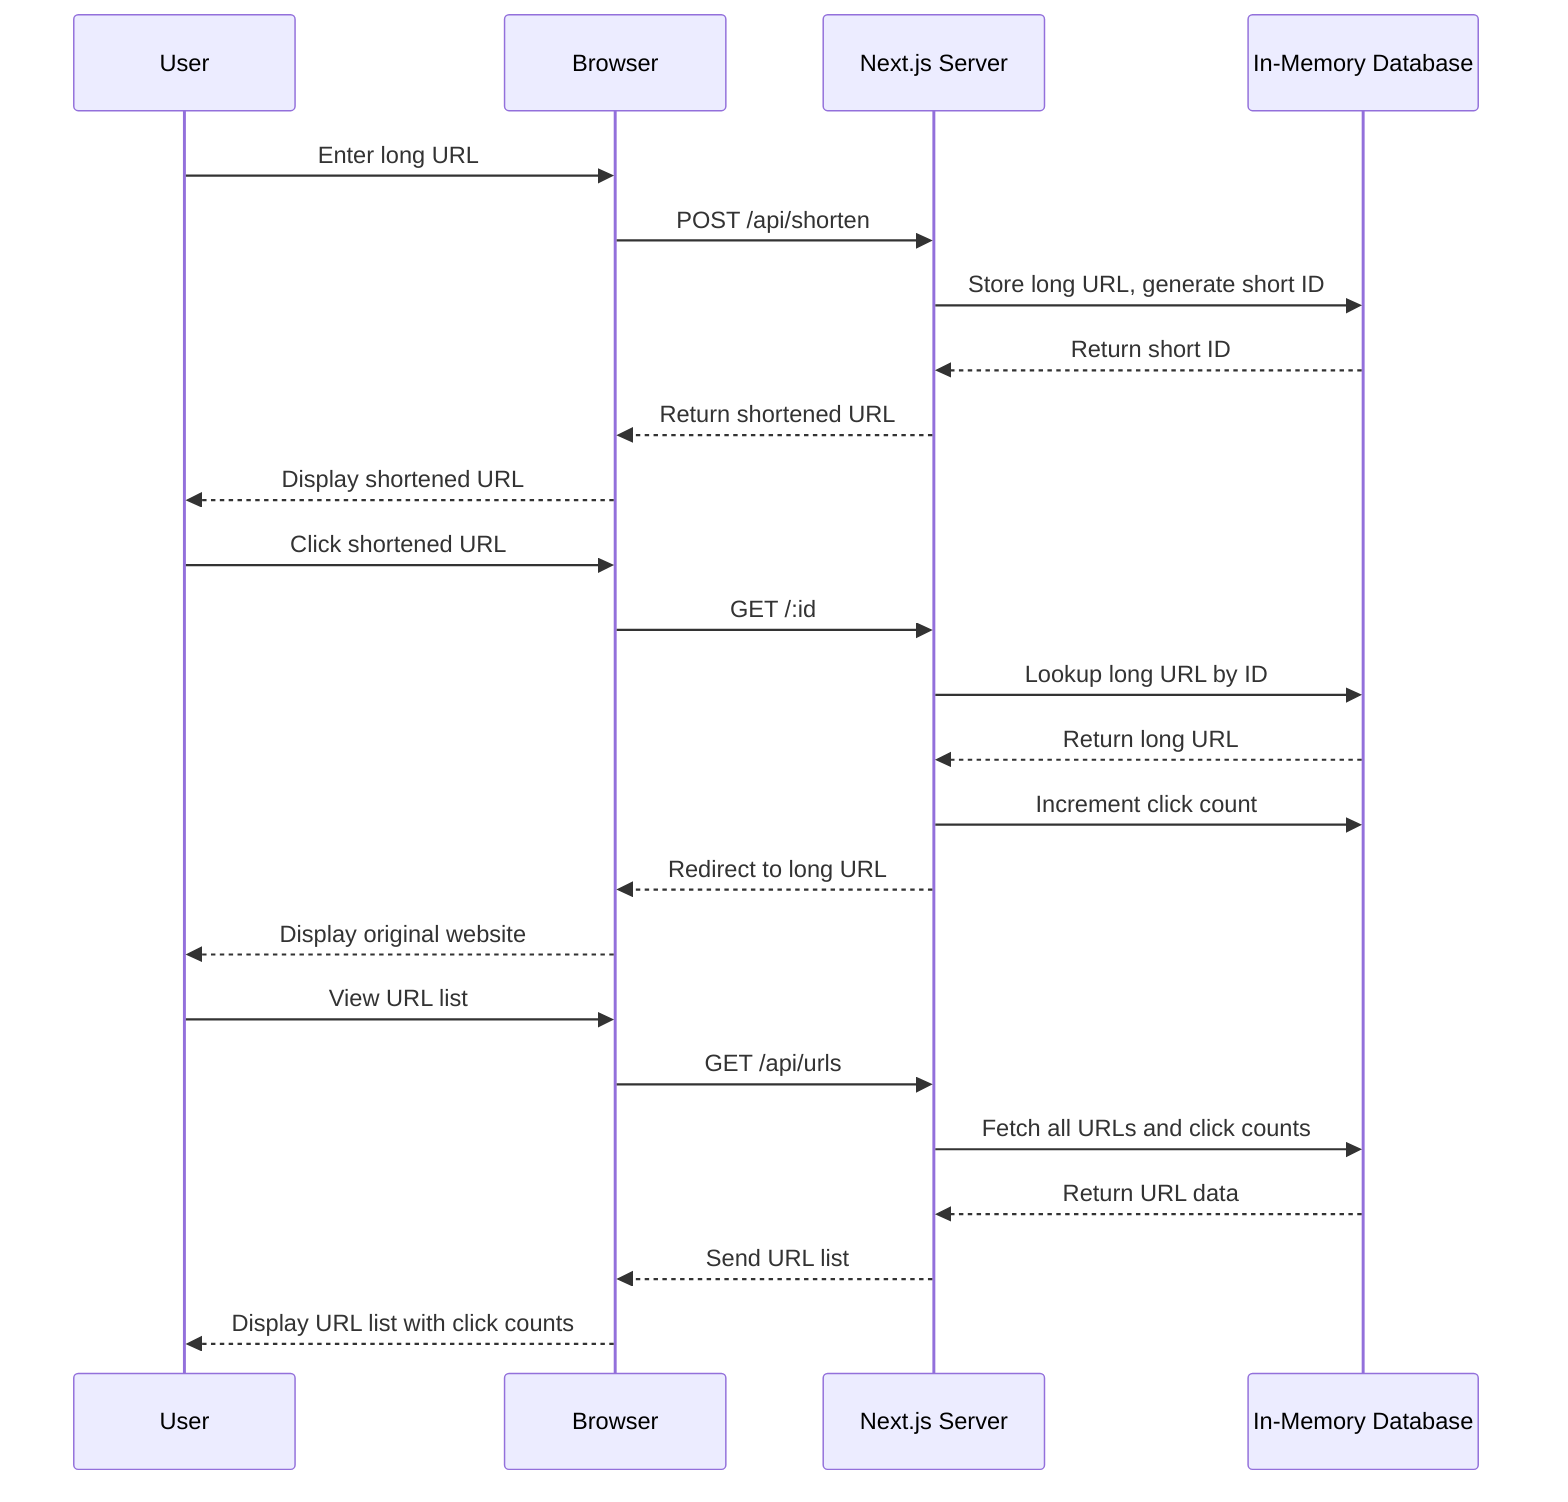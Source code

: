 sequenceDiagram
    participant User
    participant Browser
    participant NextjsServer as Next.js Server
    participant InMemoryDB as In-Memory Database

    User->>Browser: Enter long URL
    Browser->>NextjsServer: POST /api/shorten
    NextjsServer->>InMemoryDB: Store long URL, generate short ID
    InMemoryDB-->>NextjsServer: Return short ID
    NextjsServer-->>Browser: Return shortened URL
    Browser-->>User: Display shortened URL

    User->>Browser: Click shortened URL
    Browser->>NextjsServer: GET /:id
    NextjsServer->>InMemoryDB: Lookup long URL by ID
    InMemoryDB-->>NextjsServer: Return long URL
    NextjsServer->>InMemoryDB: Increment click count
    NextjsServer-->>Browser: Redirect to long URL
    Browser-->>User: Display original website

    User->>Browser: View URL list
    Browser->>NextjsServer: GET /api/urls
    NextjsServer->>InMemoryDB: Fetch all URLs and click counts
    InMemoryDB-->>NextjsServer: Return URL data
    NextjsServer-->>Browser: Send URL list
    Browser-->>User: Display URL list with click counts